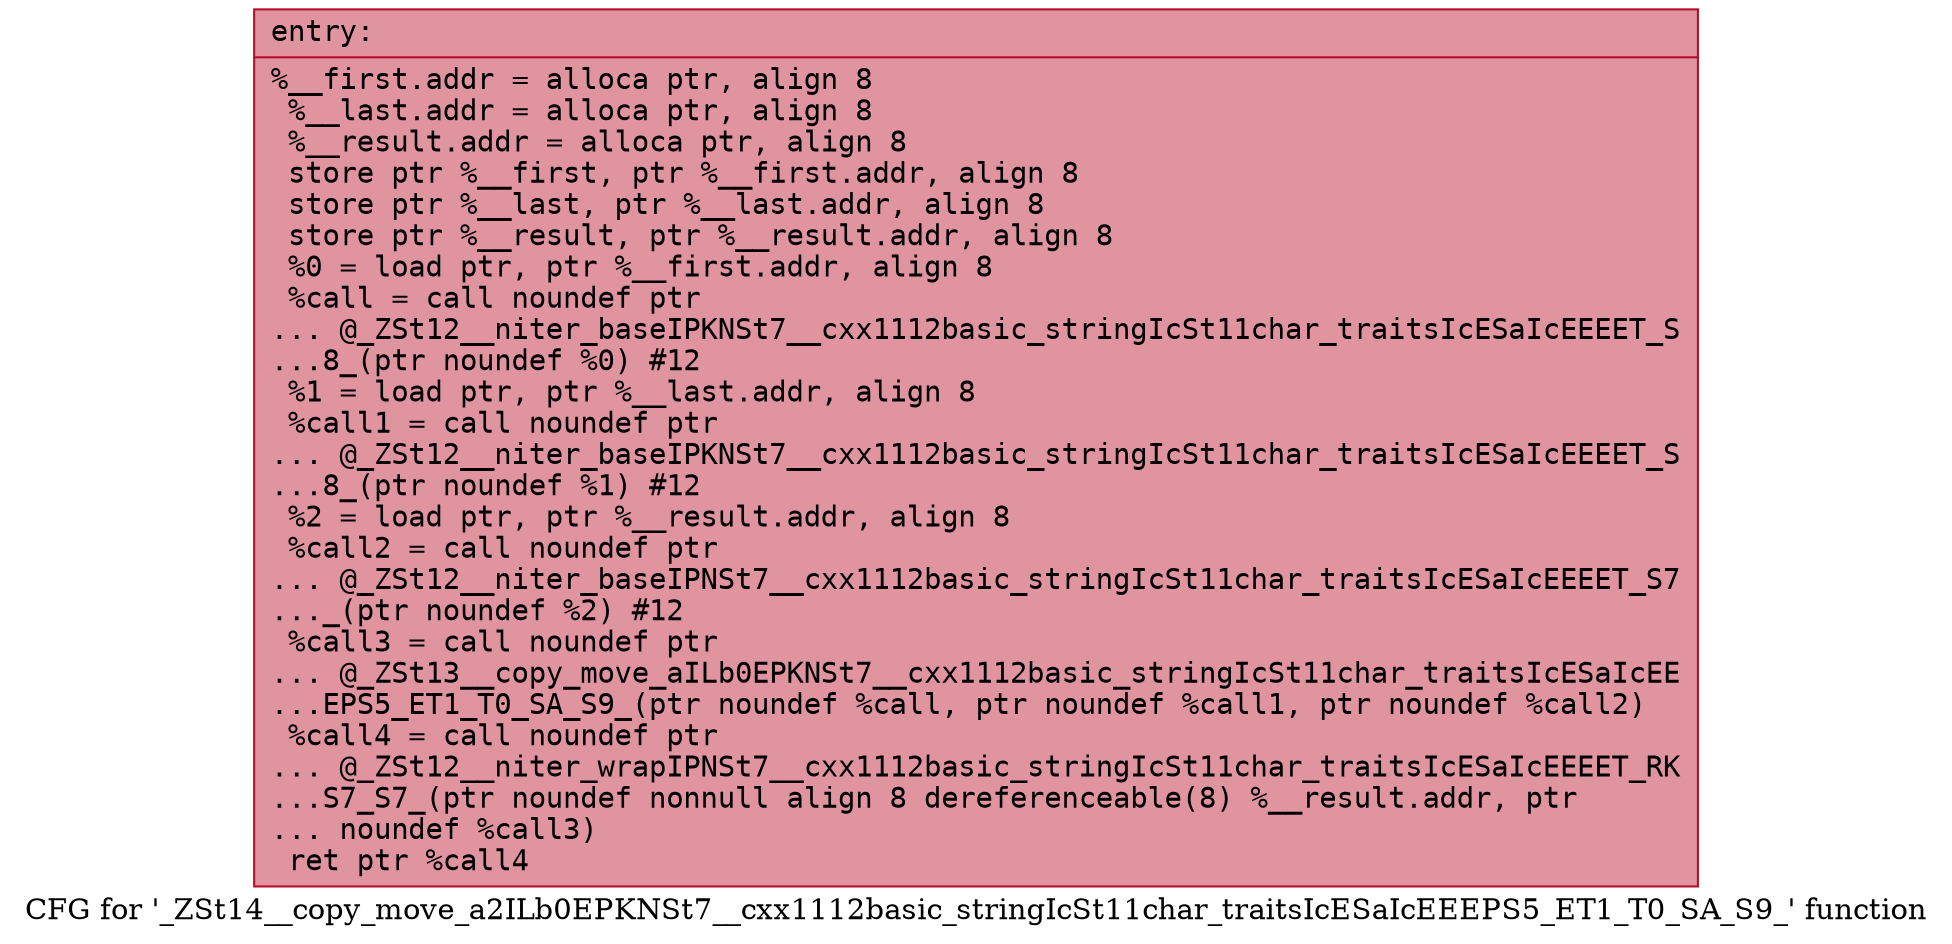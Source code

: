 digraph "CFG for '_ZSt14__copy_move_a2ILb0EPKNSt7__cxx1112basic_stringIcSt11char_traitsIcESaIcEEEPS5_ET1_T0_SA_S9_' function" {
	label="CFG for '_ZSt14__copy_move_a2ILb0EPKNSt7__cxx1112basic_stringIcSt11char_traitsIcESaIcEEEPS5_ET1_T0_SA_S9_' function";

	Node0x562c2642dbc0 [shape=record,color="#b70d28ff", style=filled, fillcolor="#b70d2870" fontname="Courier",label="{entry:\l|  %__first.addr = alloca ptr, align 8\l  %__last.addr = alloca ptr, align 8\l  %__result.addr = alloca ptr, align 8\l  store ptr %__first, ptr %__first.addr, align 8\l  store ptr %__last, ptr %__last.addr, align 8\l  store ptr %__result, ptr %__result.addr, align 8\l  %0 = load ptr, ptr %__first.addr, align 8\l  %call = call noundef ptr\l... @_ZSt12__niter_baseIPKNSt7__cxx1112basic_stringIcSt11char_traitsIcESaIcEEEET_S\l...8_(ptr noundef %0) #12\l  %1 = load ptr, ptr %__last.addr, align 8\l  %call1 = call noundef ptr\l... @_ZSt12__niter_baseIPKNSt7__cxx1112basic_stringIcSt11char_traitsIcESaIcEEEET_S\l...8_(ptr noundef %1) #12\l  %2 = load ptr, ptr %__result.addr, align 8\l  %call2 = call noundef ptr\l... @_ZSt12__niter_baseIPNSt7__cxx1112basic_stringIcSt11char_traitsIcESaIcEEEET_S7\l..._(ptr noundef %2) #12\l  %call3 = call noundef ptr\l... @_ZSt13__copy_move_aILb0EPKNSt7__cxx1112basic_stringIcSt11char_traitsIcESaIcEE\l...EPS5_ET1_T0_SA_S9_(ptr noundef %call, ptr noundef %call1, ptr noundef %call2)\l  %call4 = call noundef ptr\l... @_ZSt12__niter_wrapIPNSt7__cxx1112basic_stringIcSt11char_traitsIcESaIcEEEET_RK\l...S7_S7_(ptr noundef nonnull align 8 dereferenceable(8) %__result.addr, ptr\l... noundef %call3)\l  ret ptr %call4\l}"];
}
